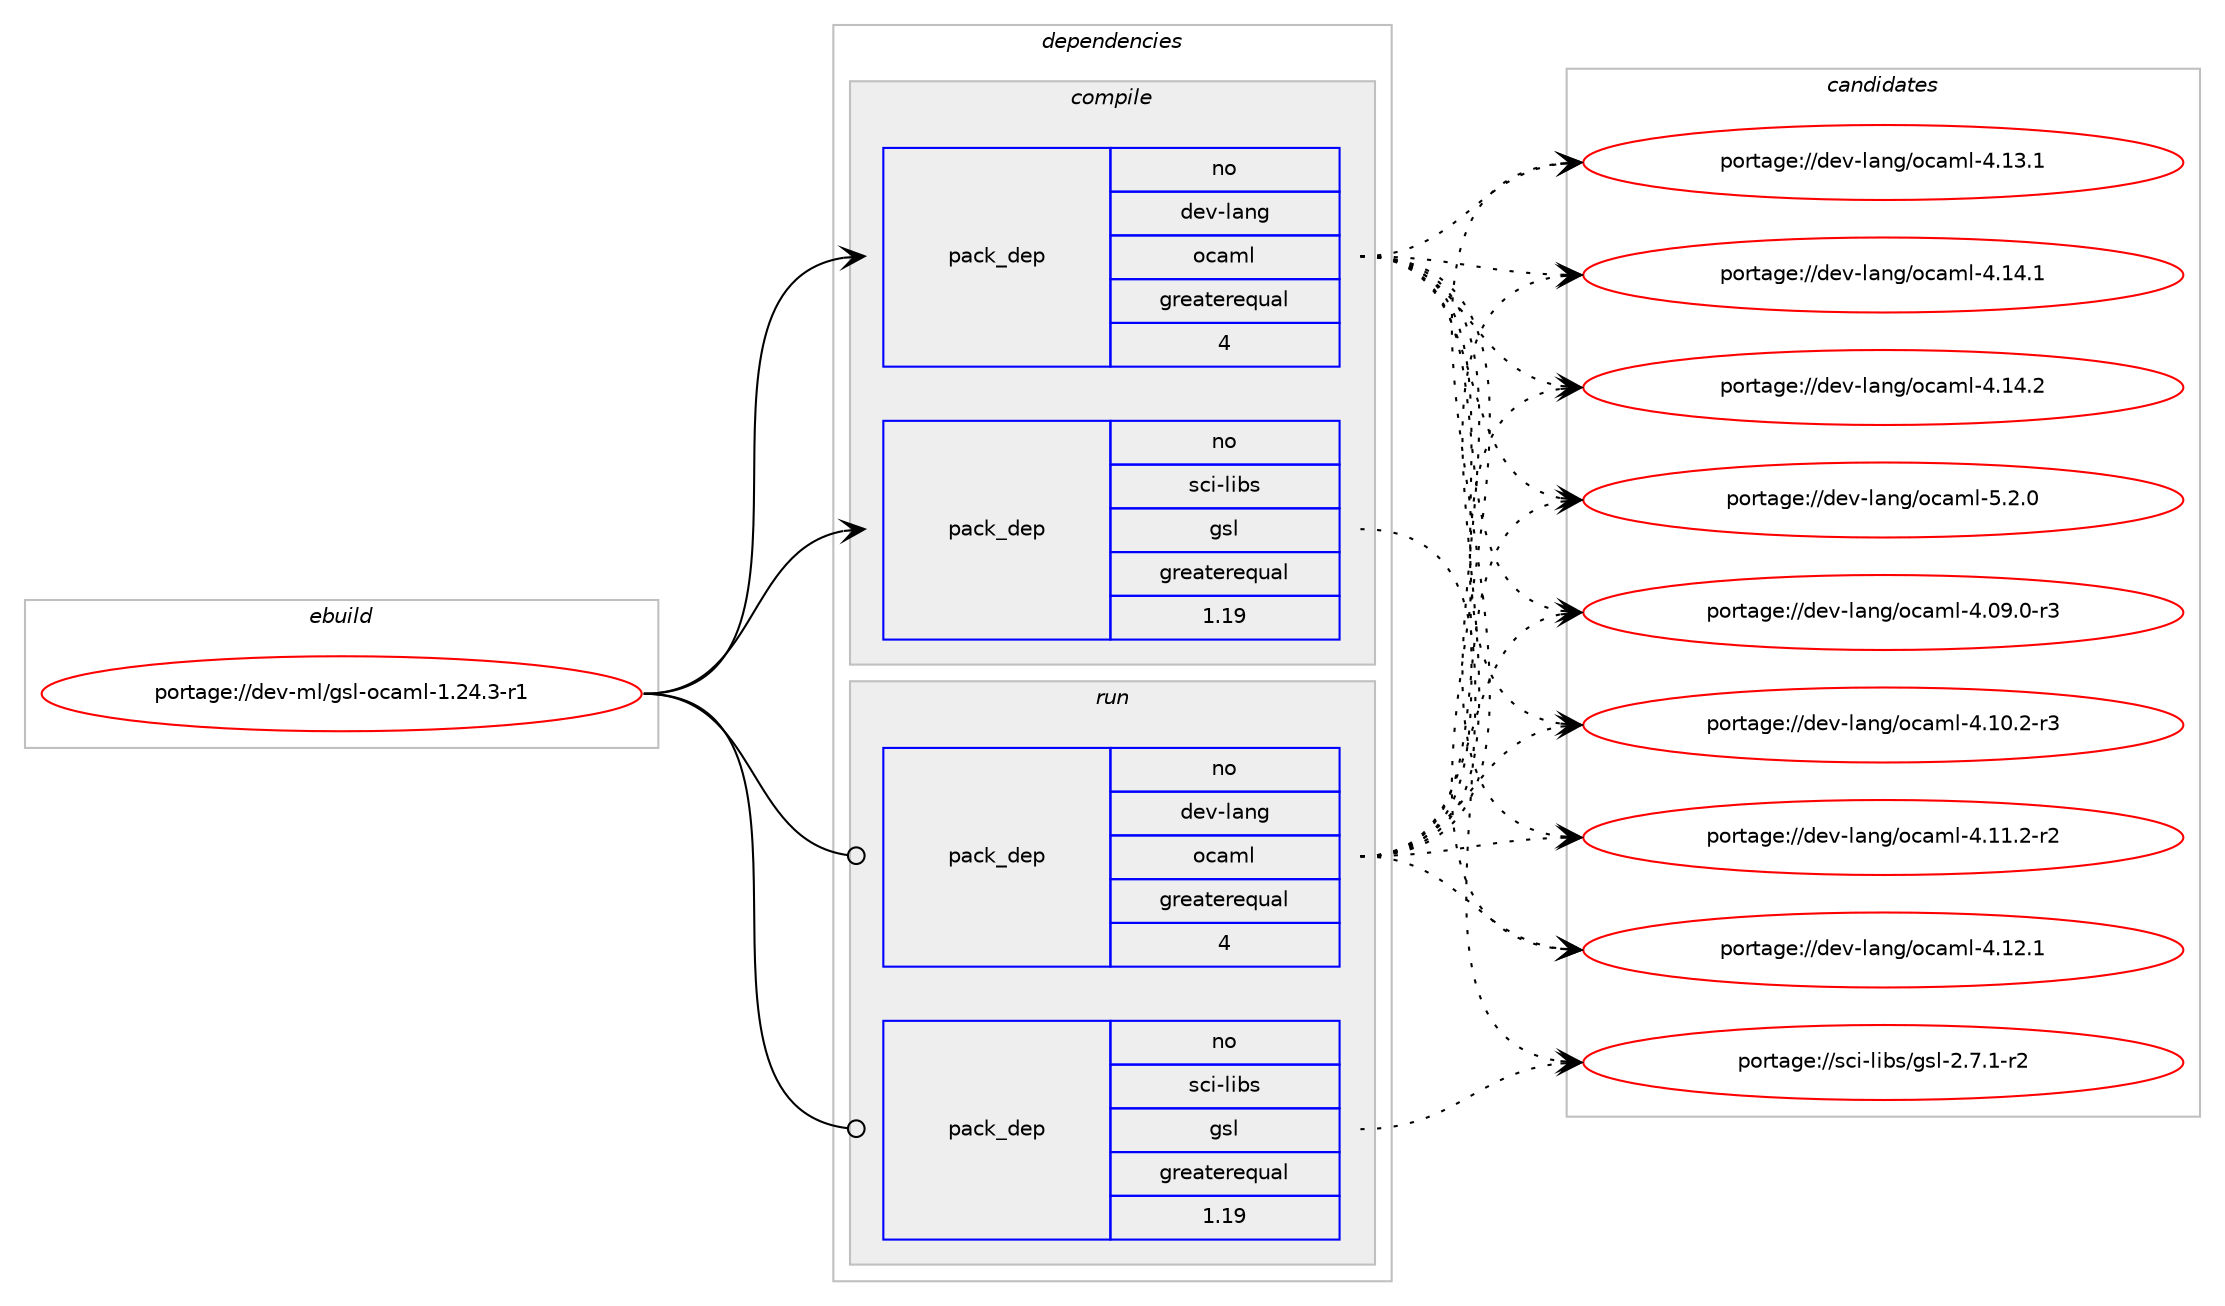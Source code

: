 digraph prolog {

# *************
# Graph options
# *************

newrank=true;
concentrate=true;
compound=true;
graph [rankdir=LR,fontname=Helvetica,fontsize=10,ranksep=1.5];#, ranksep=2.5, nodesep=0.2];
edge  [arrowhead=vee];
node  [fontname=Helvetica,fontsize=10];

# **********
# The ebuild
# **********

subgraph cluster_leftcol {
color=gray;
rank=same;
label=<<i>ebuild</i>>;
id [label="portage://dev-ml/gsl-ocaml-1.24.3-r1", color=red, width=4, href="../dev-ml/gsl-ocaml-1.24.3-r1.svg"];
}

# ****************
# The dependencies
# ****************

subgraph cluster_midcol {
color=gray;
label=<<i>dependencies</i>>;
subgraph cluster_compile {
fillcolor="#eeeeee";
style=filled;
label=<<i>compile</i>>;
subgraph pack30317 {
dependency59958 [label=<<TABLE BORDER="0" CELLBORDER="1" CELLSPACING="0" CELLPADDING="4" WIDTH="220"><TR><TD ROWSPAN="6" CELLPADDING="30">pack_dep</TD></TR><TR><TD WIDTH="110">no</TD></TR><TR><TD>dev-lang</TD></TR><TR><TD>ocaml</TD></TR><TR><TD>greaterequal</TD></TR><TR><TD>4</TD></TR></TABLE>>, shape=none, color=blue];
}
id:e -> dependency59958:w [weight=20,style="solid",arrowhead="vee"];
# *** BEGIN UNKNOWN DEPENDENCY TYPE (TODO) ***
# id -> package_dependency(portage://dev-ml/gsl-ocaml-1.24.3-r1,install,no,dev-ml,dune,none,[,,],any_same_slot,[])
# *** END UNKNOWN DEPENDENCY TYPE (TODO) ***

# *** BEGIN UNKNOWN DEPENDENCY TYPE (TODO) ***
# id -> package_dependency(portage://dev-ml/gsl-ocaml-1.24.3-r1,install,no,dev-ml,dune-configurator,none,[,,],[],[])
# *** END UNKNOWN DEPENDENCY TYPE (TODO) ***

subgraph pack30318 {
dependency59959 [label=<<TABLE BORDER="0" CELLBORDER="1" CELLSPACING="0" CELLPADDING="4" WIDTH="220"><TR><TD ROWSPAN="6" CELLPADDING="30">pack_dep</TD></TR><TR><TD WIDTH="110">no</TD></TR><TR><TD>sci-libs</TD></TR><TR><TD>gsl</TD></TR><TR><TD>greaterequal</TD></TR><TR><TD>1.19</TD></TR></TABLE>>, shape=none, color=blue];
}
id:e -> dependency59959:w [weight=20,style="solid",arrowhead="vee"];
}
subgraph cluster_compileandrun {
fillcolor="#eeeeee";
style=filled;
label=<<i>compile and run</i>>;
}
subgraph cluster_run {
fillcolor="#eeeeee";
style=filled;
label=<<i>run</i>>;
subgraph pack30319 {
dependency59960 [label=<<TABLE BORDER="0" CELLBORDER="1" CELLSPACING="0" CELLPADDING="4" WIDTH="220"><TR><TD ROWSPAN="6" CELLPADDING="30">pack_dep</TD></TR><TR><TD WIDTH="110">no</TD></TR><TR><TD>dev-lang</TD></TR><TR><TD>ocaml</TD></TR><TR><TD>greaterequal</TD></TR><TR><TD>4</TD></TR></TABLE>>, shape=none, color=blue];
}
id:e -> dependency59960:w [weight=20,style="solid",arrowhead="odot"];
# *** BEGIN UNKNOWN DEPENDENCY TYPE (TODO) ***
# id -> package_dependency(portage://dev-ml/gsl-ocaml-1.24.3-r1,run,no,dev-ml,dune,none,[,,],any_same_slot,[])
# *** END UNKNOWN DEPENDENCY TYPE (TODO) ***

# *** BEGIN UNKNOWN DEPENDENCY TYPE (TODO) ***
# id -> package_dependency(portage://dev-ml/gsl-ocaml-1.24.3-r1,run,no,dev-ml,dune-configurator,none,[,,],[],[])
# *** END UNKNOWN DEPENDENCY TYPE (TODO) ***

subgraph pack30320 {
dependency59961 [label=<<TABLE BORDER="0" CELLBORDER="1" CELLSPACING="0" CELLPADDING="4" WIDTH="220"><TR><TD ROWSPAN="6" CELLPADDING="30">pack_dep</TD></TR><TR><TD WIDTH="110">no</TD></TR><TR><TD>sci-libs</TD></TR><TR><TD>gsl</TD></TR><TR><TD>greaterequal</TD></TR><TR><TD>1.19</TD></TR></TABLE>>, shape=none, color=blue];
}
id:e -> dependency59961:w [weight=20,style="solid",arrowhead="odot"];
# *** BEGIN UNKNOWN DEPENDENCY TYPE (TODO) ***
# id -> package_dependency(portage://dev-ml/gsl-ocaml-1.24.3-r1,run,weak,dev-ml,ocamlgsl,none,[,,],[],[])
# *** END UNKNOWN DEPENDENCY TYPE (TODO) ***

}
}

# **************
# The candidates
# **************

subgraph cluster_choices {
rank=same;
color=gray;
label=<<i>candidates</i>>;

subgraph choice30317 {
color=black;
nodesep=1;
choice1001011184510897110103471119997109108455246485746484511451 [label="portage://dev-lang/ocaml-4.09.0-r3", color=red, width=4,href="../dev-lang/ocaml-4.09.0-r3.svg"];
choice1001011184510897110103471119997109108455246494846504511451 [label="portage://dev-lang/ocaml-4.10.2-r3", color=red, width=4,href="../dev-lang/ocaml-4.10.2-r3.svg"];
choice1001011184510897110103471119997109108455246494946504511450 [label="portage://dev-lang/ocaml-4.11.2-r2", color=red, width=4,href="../dev-lang/ocaml-4.11.2-r2.svg"];
choice100101118451089711010347111999710910845524649504649 [label="portage://dev-lang/ocaml-4.12.1", color=red, width=4,href="../dev-lang/ocaml-4.12.1.svg"];
choice100101118451089711010347111999710910845524649514649 [label="portage://dev-lang/ocaml-4.13.1", color=red, width=4,href="../dev-lang/ocaml-4.13.1.svg"];
choice100101118451089711010347111999710910845524649524649 [label="portage://dev-lang/ocaml-4.14.1", color=red, width=4,href="../dev-lang/ocaml-4.14.1.svg"];
choice100101118451089711010347111999710910845524649524650 [label="portage://dev-lang/ocaml-4.14.2", color=red, width=4,href="../dev-lang/ocaml-4.14.2.svg"];
choice1001011184510897110103471119997109108455346504648 [label="portage://dev-lang/ocaml-5.2.0", color=red, width=4,href="../dev-lang/ocaml-5.2.0.svg"];
dependency59958:e -> choice1001011184510897110103471119997109108455246485746484511451:w [style=dotted,weight="100"];
dependency59958:e -> choice1001011184510897110103471119997109108455246494846504511451:w [style=dotted,weight="100"];
dependency59958:e -> choice1001011184510897110103471119997109108455246494946504511450:w [style=dotted,weight="100"];
dependency59958:e -> choice100101118451089711010347111999710910845524649504649:w [style=dotted,weight="100"];
dependency59958:e -> choice100101118451089711010347111999710910845524649514649:w [style=dotted,weight="100"];
dependency59958:e -> choice100101118451089711010347111999710910845524649524649:w [style=dotted,weight="100"];
dependency59958:e -> choice100101118451089711010347111999710910845524649524650:w [style=dotted,weight="100"];
dependency59958:e -> choice1001011184510897110103471119997109108455346504648:w [style=dotted,weight="100"];
}
subgraph choice30318 {
color=black;
nodesep=1;
choice115991054510810598115471031151084550465546494511450 [label="portage://sci-libs/gsl-2.7.1-r2", color=red, width=4,href="../sci-libs/gsl-2.7.1-r2.svg"];
dependency59959:e -> choice115991054510810598115471031151084550465546494511450:w [style=dotted,weight="100"];
}
subgraph choice30319 {
color=black;
nodesep=1;
choice1001011184510897110103471119997109108455246485746484511451 [label="portage://dev-lang/ocaml-4.09.0-r3", color=red, width=4,href="../dev-lang/ocaml-4.09.0-r3.svg"];
choice1001011184510897110103471119997109108455246494846504511451 [label="portage://dev-lang/ocaml-4.10.2-r3", color=red, width=4,href="../dev-lang/ocaml-4.10.2-r3.svg"];
choice1001011184510897110103471119997109108455246494946504511450 [label="portage://dev-lang/ocaml-4.11.2-r2", color=red, width=4,href="../dev-lang/ocaml-4.11.2-r2.svg"];
choice100101118451089711010347111999710910845524649504649 [label="portage://dev-lang/ocaml-4.12.1", color=red, width=4,href="../dev-lang/ocaml-4.12.1.svg"];
choice100101118451089711010347111999710910845524649514649 [label="portage://dev-lang/ocaml-4.13.1", color=red, width=4,href="../dev-lang/ocaml-4.13.1.svg"];
choice100101118451089711010347111999710910845524649524649 [label="portage://dev-lang/ocaml-4.14.1", color=red, width=4,href="../dev-lang/ocaml-4.14.1.svg"];
choice100101118451089711010347111999710910845524649524650 [label="portage://dev-lang/ocaml-4.14.2", color=red, width=4,href="../dev-lang/ocaml-4.14.2.svg"];
choice1001011184510897110103471119997109108455346504648 [label="portage://dev-lang/ocaml-5.2.0", color=red, width=4,href="../dev-lang/ocaml-5.2.0.svg"];
dependency59960:e -> choice1001011184510897110103471119997109108455246485746484511451:w [style=dotted,weight="100"];
dependency59960:e -> choice1001011184510897110103471119997109108455246494846504511451:w [style=dotted,weight="100"];
dependency59960:e -> choice1001011184510897110103471119997109108455246494946504511450:w [style=dotted,weight="100"];
dependency59960:e -> choice100101118451089711010347111999710910845524649504649:w [style=dotted,weight="100"];
dependency59960:e -> choice100101118451089711010347111999710910845524649514649:w [style=dotted,weight="100"];
dependency59960:e -> choice100101118451089711010347111999710910845524649524649:w [style=dotted,weight="100"];
dependency59960:e -> choice100101118451089711010347111999710910845524649524650:w [style=dotted,weight="100"];
dependency59960:e -> choice1001011184510897110103471119997109108455346504648:w [style=dotted,weight="100"];
}
subgraph choice30320 {
color=black;
nodesep=1;
choice115991054510810598115471031151084550465546494511450 [label="portage://sci-libs/gsl-2.7.1-r2", color=red, width=4,href="../sci-libs/gsl-2.7.1-r2.svg"];
dependency59961:e -> choice115991054510810598115471031151084550465546494511450:w [style=dotted,weight="100"];
}
}

}
